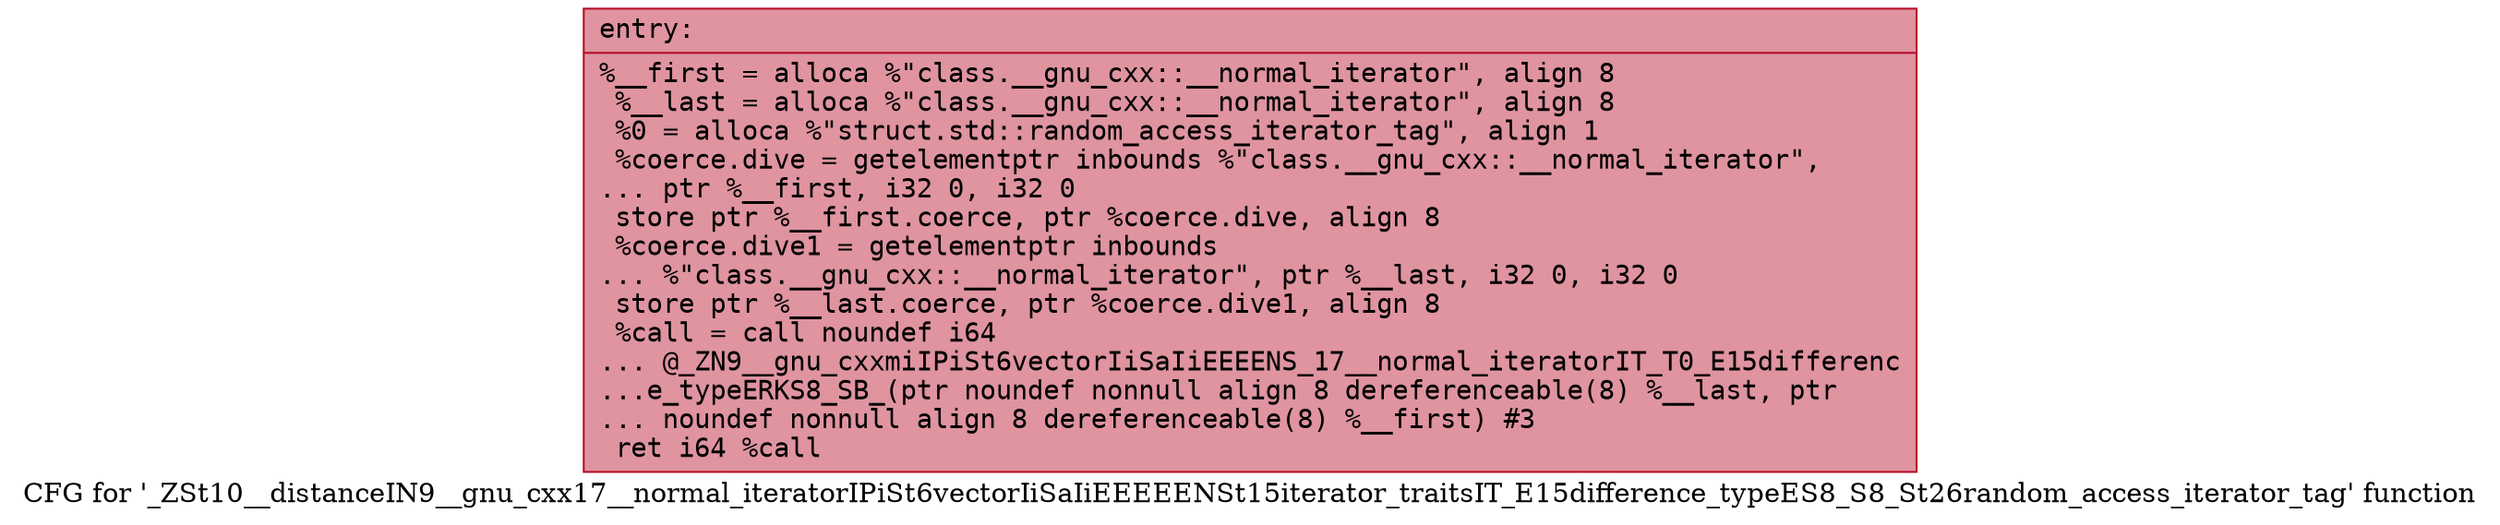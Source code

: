 digraph "CFG for '_ZSt10__distanceIN9__gnu_cxx17__normal_iteratorIPiSt6vectorIiSaIiEEEEENSt15iterator_traitsIT_E15difference_typeES8_S8_St26random_access_iterator_tag' function" {
	label="CFG for '_ZSt10__distanceIN9__gnu_cxx17__normal_iteratorIPiSt6vectorIiSaIiEEEEENSt15iterator_traitsIT_E15difference_typeES8_S8_St26random_access_iterator_tag' function";

	Node0x55799256dbf0 [shape=record,color="#b70d28ff", style=filled, fillcolor="#b70d2870" fontname="Courier",label="{entry:\l|  %__first = alloca %\"class.__gnu_cxx::__normal_iterator\", align 8\l  %__last = alloca %\"class.__gnu_cxx::__normal_iterator\", align 8\l  %0 = alloca %\"struct.std::random_access_iterator_tag\", align 1\l  %coerce.dive = getelementptr inbounds %\"class.__gnu_cxx::__normal_iterator\",\l... ptr %__first, i32 0, i32 0\l  store ptr %__first.coerce, ptr %coerce.dive, align 8\l  %coerce.dive1 = getelementptr inbounds\l... %\"class.__gnu_cxx::__normal_iterator\", ptr %__last, i32 0, i32 0\l  store ptr %__last.coerce, ptr %coerce.dive1, align 8\l  %call = call noundef i64\l... @_ZN9__gnu_cxxmiIPiSt6vectorIiSaIiEEEENS_17__normal_iteratorIT_T0_E15differenc\l...e_typeERKS8_SB_(ptr noundef nonnull align 8 dereferenceable(8) %__last, ptr\l... noundef nonnull align 8 dereferenceable(8) %__first) #3\l  ret i64 %call\l}"];
}
